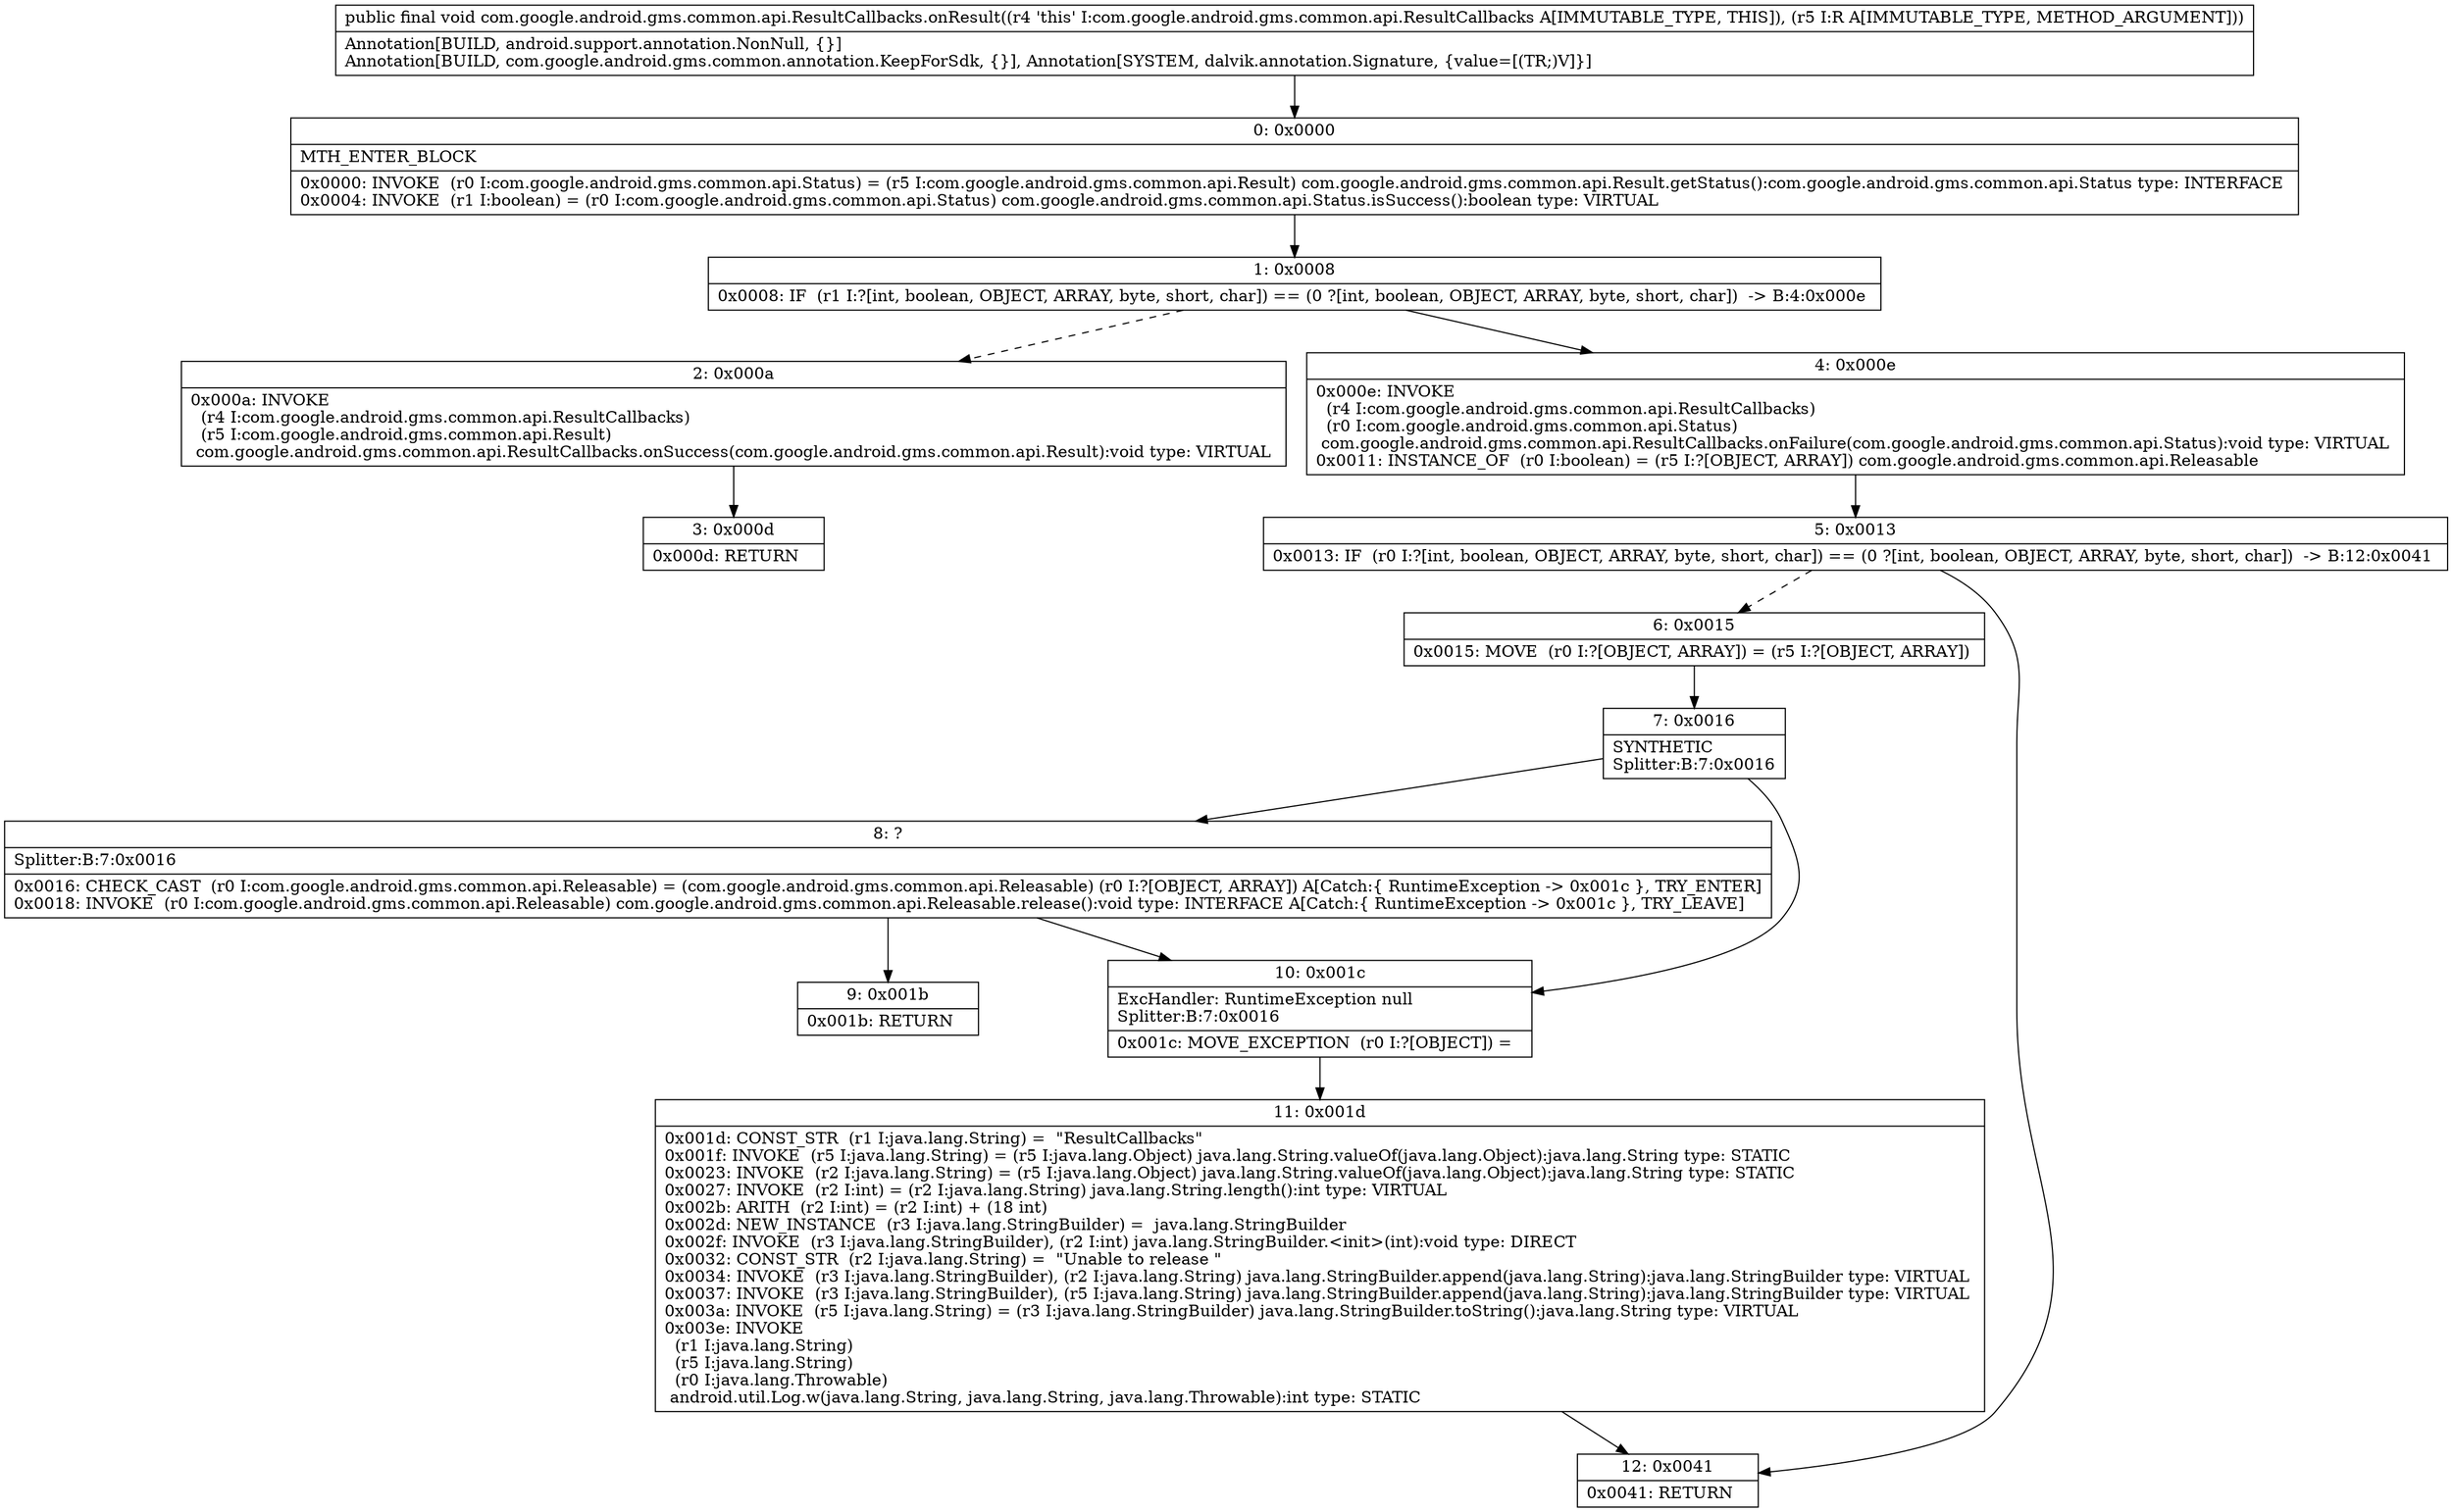 digraph "CFG forcom.google.android.gms.common.api.ResultCallbacks.onResult(Lcom\/google\/android\/gms\/common\/api\/Result;)V" {
Node_0 [shape=record,label="{0\:\ 0x0000|MTH_ENTER_BLOCK\l|0x0000: INVOKE  (r0 I:com.google.android.gms.common.api.Status) = (r5 I:com.google.android.gms.common.api.Result) com.google.android.gms.common.api.Result.getStatus():com.google.android.gms.common.api.Status type: INTERFACE \l0x0004: INVOKE  (r1 I:boolean) = (r0 I:com.google.android.gms.common.api.Status) com.google.android.gms.common.api.Status.isSuccess():boolean type: VIRTUAL \l}"];
Node_1 [shape=record,label="{1\:\ 0x0008|0x0008: IF  (r1 I:?[int, boolean, OBJECT, ARRAY, byte, short, char]) == (0 ?[int, boolean, OBJECT, ARRAY, byte, short, char])  \-\> B:4:0x000e \l}"];
Node_2 [shape=record,label="{2\:\ 0x000a|0x000a: INVOKE  \l  (r4 I:com.google.android.gms.common.api.ResultCallbacks)\l  (r5 I:com.google.android.gms.common.api.Result)\l com.google.android.gms.common.api.ResultCallbacks.onSuccess(com.google.android.gms.common.api.Result):void type: VIRTUAL \l}"];
Node_3 [shape=record,label="{3\:\ 0x000d|0x000d: RETURN   \l}"];
Node_4 [shape=record,label="{4\:\ 0x000e|0x000e: INVOKE  \l  (r4 I:com.google.android.gms.common.api.ResultCallbacks)\l  (r0 I:com.google.android.gms.common.api.Status)\l com.google.android.gms.common.api.ResultCallbacks.onFailure(com.google.android.gms.common.api.Status):void type: VIRTUAL \l0x0011: INSTANCE_OF  (r0 I:boolean) = (r5 I:?[OBJECT, ARRAY]) com.google.android.gms.common.api.Releasable \l}"];
Node_5 [shape=record,label="{5\:\ 0x0013|0x0013: IF  (r0 I:?[int, boolean, OBJECT, ARRAY, byte, short, char]) == (0 ?[int, boolean, OBJECT, ARRAY, byte, short, char])  \-\> B:12:0x0041 \l}"];
Node_6 [shape=record,label="{6\:\ 0x0015|0x0015: MOVE  (r0 I:?[OBJECT, ARRAY]) = (r5 I:?[OBJECT, ARRAY]) \l}"];
Node_7 [shape=record,label="{7\:\ 0x0016|SYNTHETIC\lSplitter:B:7:0x0016\l}"];
Node_8 [shape=record,label="{8\:\ ?|Splitter:B:7:0x0016\l|0x0016: CHECK_CAST  (r0 I:com.google.android.gms.common.api.Releasable) = (com.google.android.gms.common.api.Releasable) (r0 I:?[OBJECT, ARRAY]) A[Catch:\{ RuntimeException \-\> 0x001c \}, TRY_ENTER]\l0x0018: INVOKE  (r0 I:com.google.android.gms.common.api.Releasable) com.google.android.gms.common.api.Releasable.release():void type: INTERFACE A[Catch:\{ RuntimeException \-\> 0x001c \}, TRY_LEAVE]\l}"];
Node_9 [shape=record,label="{9\:\ 0x001b|0x001b: RETURN   \l}"];
Node_10 [shape=record,label="{10\:\ 0x001c|ExcHandler: RuntimeException null\lSplitter:B:7:0x0016\l|0x001c: MOVE_EXCEPTION  (r0 I:?[OBJECT]) =  \l}"];
Node_11 [shape=record,label="{11\:\ 0x001d|0x001d: CONST_STR  (r1 I:java.lang.String) =  \"ResultCallbacks\" \l0x001f: INVOKE  (r5 I:java.lang.String) = (r5 I:java.lang.Object) java.lang.String.valueOf(java.lang.Object):java.lang.String type: STATIC \l0x0023: INVOKE  (r2 I:java.lang.String) = (r5 I:java.lang.Object) java.lang.String.valueOf(java.lang.Object):java.lang.String type: STATIC \l0x0027: INVOKE  (r2 I:int) = (r2 I:java.lang.String) java.lang.String.length():int type: VIRTUAL \l0x002b: ARITH  (r2 I:int) = (r2 I:int) + (18 int) \l0x002d: NEW_INSTANCE  (r3 I:java.lang.StringBuilder) =  java.lang.StringBuilder \l0x002f: INVOKE  (r3 I:java.lang.StringBuilder), (r2 I:int) java.lang.StringBuilder.\<init\>(int):void type: DIRECT \l0x0032: CONST_STR  (r2 I:java.lang.String) =  \"Unable to release \" \l0x0034: INVOKE  (r3 I:java.lang.StringBuilder), (r2 I:java.lang.String) java.lang.StringBuilder.append(java.lang.String):java.lang.StringBuilder type: VIRTUAL \l0x0037: INVOKE  (r3 I:java.lang.StringBuilder), (r5 I:java.lang.String) java.lang.StringBuilder.append(java.lang.String):java.lang.StringBuilder type: VIRTUAL \l0x003a: INVOKE  (r5 I:java.lang.String) = (r3 I:java.lang.StringBuilder) java.lang.StringBuilder.toString():java.lang.String type: VIRTUAL \l0x003e: INVOKE  \l  (r1 I:java.lang.String)\l  (r5 I:java.lang.String)\l  (r0 I:java.lang.Throwable)\l android.util.Log.w(java.lang.String, java.lang.String, java.lang.Throwable):int type: STATIC \l}"];
Node_12 [shape=record,label="{12\:\ 0x0041|0x0041: RETURN   \l}"];
MethodNode[shape=record,label="{public final void com.google.android.gms.common.api.ResultCallbacks.onResult((r4 'this' I:com.google.android.gms.common.api.ResultCallbacks A[IMMUTABLE_TYPE, THIS]), (r5 I:R A[IMMUTABLE_TYPE, METHOD_ARGUMENT]))  | Annotation[BUILD, android.support.annotation.NonNull, \{\}]\lAnnotation[BUILD, com.google.android.gms.common.annotation.KeepForSdk, \{\}], Annotation[SYSTEM, dalvik.annotation.Signature, \{value=[(TR;)V]\}]\l}"];
MethodNode -> Node_0;
Node_0 -> Node_1;
Node_1 -> Node_2[style=dashed];
Node_1 -> Node_4;
Node_2 -> Node_3;
Node_4 -> Node_5;
Node_5 -> Node_6[style=dashed];
Node_5 -> Node_12;
Node_6 -> Node_7;
Node_7 -> Node_8;
Node_7 -> Node_10;
Node_8 -> Node_9;
Node_8 -> Node_10;
Node_10 -> Node_11;
Node_11 -> Node_12;
}

